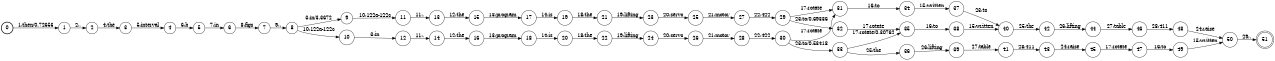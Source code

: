 digraph FST {
rankdir = LR;
size = "8.5,11";
label = "";
center = 1;
orientation = Portrait;
ranksep = "0.4";
nodesep = "0.25";
0 [label = "0", shape = circle, style = bold, fontsize = 14]
	0 -> 1 [label = "1:then/0.72656", fontsize = 14];
1 [label = "1", shape = circle, style = solid, fontsize = 14]
	1 -> 2 [label = "2:,", fontsize = 14];
2 [label = "2", shape = circle, style = solid, fontsize = 14]
	2 -> 3 [label = "4:the", fontsize = 14];
3 [label = "3", shape = circle, style = solid, fontsize = 14]
	3 -> 4 [label = "5:interval", fontsize = 14];
4 [label = "4", shape = circle, style = solid, fontsize = 14]
	4 -> 5 [label = "6:b", fontsize = 14];
5 [label = "5", shape = circle, style = solid, fontsize = 14]
	5 -> 6 [label = "7:in", fontsize = 14];
6 [label = "6", shape = circle, style = solid, fontsize = 14]
	6 -> 7 [label = "8:figs", fontsize = 14];
7 [label = "7", shape = circle, style = solid, fontsize = 14]
	7 -> 8 [label = "9:.", fontsize = 14];
8 [label = "8", shape = circle, style = solid, fontsize = 14]
	8 -> 9 [label = "3:in/3.3672", fontsize = 14];
	8 -> 10 [label = "10:122a-122c", fontsize = 14];
9 [label = "9", shape = circle, style = solid, fontsize = 14]
	9 -> 11 [label = "10:122a-122c", fontsize = 14];
10 [label = "10", shape = circle, style = solid, fontsize = 14]
	10 -> 12 [label = "3:in", fontsize = 14];
11 [label = "11", shape = circle, style = solid, fontsize = 14]
	11 -> 13 [label = "11:,", fontsize = 14];
12 [label = "12", shape = circle, style = solid, fontsize = 14]
	12 -> 14 [label = "11:,", fontsize = 14];
13 [label = "13", shape = circle, style = solid, fontsize = 14]
	13 -> 15 [label = "12:the", fontsize = 14];
14 [label = "14", shape = circle, style = solid, fontsize = 14]
	14 -> 16 [label = "12:the", fontsize = 14];
15 [label = "15", shape = circle, style = solid, fontsize = 14]
	15 -> 17 [label = "13:program", fontsize = 14];
16 [label = "16", shape = circle, style = solid, fontsize = 14]
	16 -> 18 [label = "13:program", fontsize = 14];
17 [label = "17", shape = circle, style = solid, fontsize = 14]
	17 -> 19 [label = "14:is", fontsize = 14];
18 [label = "18", shape = circle, style = solid, fontsize = 14]
	18 -> 20 [label = "14:is", fontsize = 14];
19 [label = "19", shape = circle, style = solid, fontsize = 14]
	19 -> 21 [label = "18:the", fontsize = 14];
20 [label = "20", shape = circle, style = solid, fontsize = 14]
	20 -> 22 [label = "18:the", fontsize = 14];
21 [label = "21", shape = circle, style = solid, fontsize = 14]
	21 -> 23 [label = "19:lifting", fontsize = 14];
22 [label = "22", shape = circle, style = solid, fontsize = 14]
	22 -> 24 [label = "19:lifting", fontsize = 14];
23 [label = "23", shape = circle, style = solid, fontsize = 14]
	23 -> 25 [label = "20:servo", fontsize = 14];
24 [label = "24", shape = circle, style = solid, fontsize = 14]
	24 -> 26 [label = "20:servo", fontsize = 14];
25 [label = "25", shape = circle, style = solid, fontsize = 14]
	25 -> 27 [label = "21:motor", fontsize = 14];
26 [label = "26", shape = circle, style = solid, fontsize = 14]
	26 -> 28 [label = "21:motor", fontsize = 14];
27 [label = "27", shape = circle, style = solid, fontsize = 14]
	27 -> 29 [label = "22:422", fontsize = 14];
28 [label = "28", shape = circle, style = solid, fontsize = 14]
	28 -> 30 [label = "22:422", fontsize = 14];
29 [label = "29", shape = circle, style = solid, fontsize = 14]
	29 -> 31 [label = "17:rotate", fontsize = 14];
	29 -> 32 [label = "23:to/0.69336", fontsize = 14];
30 [label = "30", shape = circle, style = solid, fontsize = 14]
	30 -> 31 [label = "17:rotate", fontsize = 14];
	30 -> 33 [label = "23:to/0.53418", fontsize = 14];
31 [label = "31", shape = circle, style = solid, fontsize = 14]
	31 -> 34 [label = "16:to", fontsize = 14];
32 [label = "32", shape = circle, style = solid, fontsize = 14]
	32 -> 35 [label = "17:rotate", fontsize = 14];
33 [label = "33", shape = circle, style = solid, fontsize = 14]
	33 -> 36 [label = "25:the", fontsize = 14];
	33 -> 35 [label = "17:rotate/0.30762", fontsize = 14];
34 [label = "34", shape = circle, style = solid, fontsize = 14]
	34 -> 37 [label = "15:written", fontsize = 14];
35 [label = "35", shape = circle, style = solid, fontsize = 14]
	35 -> 38 [label = "16:to", fontsize = 14];
36 [label = "36", shape = circle, style = solid, fontsize = 14]
	36 -> 39 [label = "26:lifting", fontsize = 14];
37 [label = "37", shape = circle, style = solid, fontsize = 14]
	37 -> 40 [label = "23:to", fontsize = 14];
38 [label = "38", shape = circle, style = solid, fontsize = 14]
	38 -> 40 [label = "15:written", fontsize = 14];
39 [label = "39", shape = circle, style = solid, fontsize = 14]
	39 -> 41 [label = "27:table", fontsize = 14];
40 [label = "40", shape = circle, style = solid, fontsize = 14]
	40 -> 42 [label = "25:the", fontsize = 14];
41 [label = "41", shape = circle, style = solid, fontsize = 14]
	41 -> 43 [label = "28:411", fontsize = 14];
42 [label = "42", shape = circle, style = solid, fontsize = 14]
	42 -> 44 [label = "26:lifting", fontsize = 14];
43 [label = "43", shape = circle, style = solid, fontsize = 14]
	43 -> 45 [label = "24:raise", fontsize = 14];
44 [label = "44", shape = circle, style = solid, fontsize = 14]
	44 -> 46 [label = "27:table", fontsize = 14];
45 [label = "45", shape = circle, style = solid, fontsize = 14]
	45 -> 47 [label = "17:rotate", fontsize = 14];
46 [label = "46", shape = circle, style = solid, fontsize = 14]
	46 -> 48 [label = "28:411", fontsize = 14];
47 [label = "47", shape = circle, style = solid, fontsize = 14]
	47 -> 49 [label = "16:to", fontsize = 14];
48 [label = "48", shape = circle, style = solid, fontsize = 14]
	48 -> 50 [label = "24:raise", fontsize = 14];
49 [label = "49", shape = circle, style = solid, fontsize = 14]
	49 -> 50 [label = "15:written", fontsize = 14];
50 [label = "50", shape = circle, style = solid, fontsize = 14]
	50 -> 51 [label = "29:.", fontsize = 14];
51 [label = "51", shape = doublecircle, style = solid, fontsize = 14]
}

